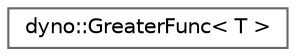 digraph "Graphical Class Hierarchy"
{
 // LATEX_PDF_SIZE
  bgcolor="transparent";
  edge [fontname=Helvetica,fontsize=10,labelfontname=Helvetica,labelfontsize=10];
  node [fontname=Helvetica,fontsize=10,shape=box,height=0.2,width=0.4];
  rankdir="LR";
  Node0 [id="Node000000",label="dyno::GreaterFunc\< T \>",height=0.2,width=0.4,color="grey40", fillcolor="white", style="filled",URL="$structdyno_1_1_greater_func.html",tooltip=" "];
}

